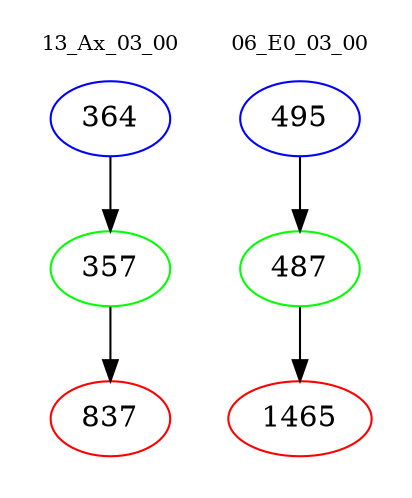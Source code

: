 digraph{
subgraph cluster_0 {
color = white
label = "13_Ax_03_00";
fontsize=10;
T0_364 [label="364", color="blue"]
T0_364 -> T0_357 [color="black"]
T0_357 [label="357", color="green"]
T0_357 -> T0_837 [color="black"]
T0_837 [label="837", color="red"]
}
subgraph cluster_1 {
color = white
label = "06_E0_03_00";
fontsize=10;
T1_495 [label="495", color="blue"]
T1_495 -> T1_487 [color="black"]
T1_487 [label="487", color="green"]
T1_487 -> T1_1465 [color="black"]
T1_1465 [label="1465", color="red"]
}
}
